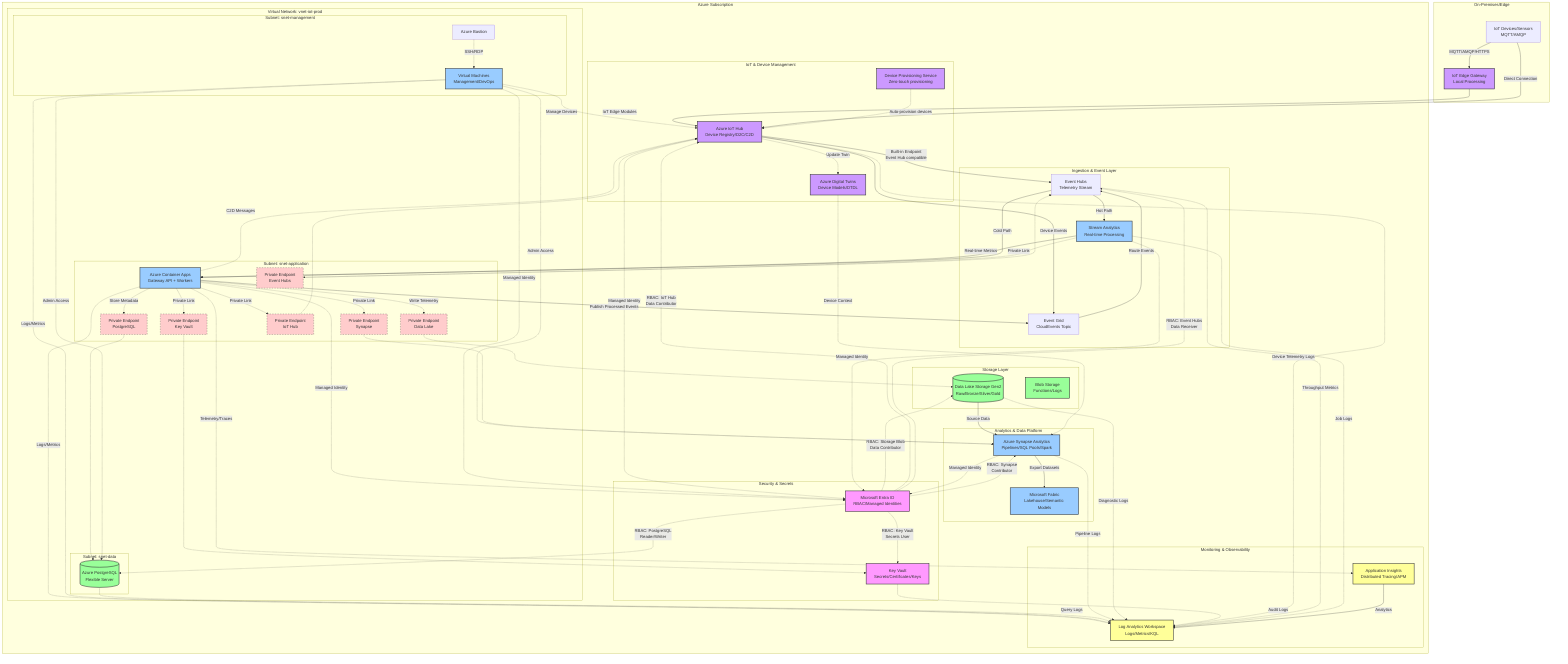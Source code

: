 graph TB
    subgraph "On-Premises/Edge"
        IoT[IoT Devices/Sensors<br/>MQTT/AMQP]
        EdgeGateway[IoT Edge Gateway<br/>Local Processing]
    end

    subgraph "Azure Subscription"
        subgraph "Virtual Network: vnet-iot-prod"
            subgraph "Subnet: snet-management"
                VM[Virtual Machines<br/>Management/DevOps]
                Bastion[Azure Bastion]
            end

            subgraph "Subnet: snet-application"
                ACA[Azure Container Apps<br/>Gateway API + Workers]
                PE_KV[Private Endpoint<br/>Key Vault]
                PE_ADLS[Private Endpoint<br/>Data Lake]
                PE_PG[Private Endpoint<br/>PostgreSQL]
                PE_SYN[Private Endpoint<br/>Synapse]
                PE_IOT[Private Endpoint<br/>IoT Hub]
                PE_EH[Private Endpoint<br/>Event Hubs]
            end

            subgraph "Subnet: snet-data"
                Postgres[(Azure PostgreSQL<br/>Flexible Server)]
            end
        end

        subgraph "IoT & Device Management"
            IoTHub[Azure IoT Hub<br/>Device Registry/D2C/C2D]
            DPS[Device Provisioning Service<br/>Zero-touch provisioning]
            DigitalTwins[Azure Digital Twins<br/>Device Models/DTDL]
        end

        subgraph "Ingestion & Event Layer"
            EG[Event Grid<br/>CloudEvents Topic]
            EventHub[Event Hubs<br/>Telemetry Stream]
            StreamAnalytics[Stream Analytics<br/>Real-time Processing]
        end

        subgraph "Storage Layer"
            ADLS[(Data Lake Storage Gen2<br/>Raw/Bronze/Silver/Gold)]
            Blob[Blob Storage<br/>Functions/Logs]
        end

        subgraph "Analytics & Data Platform"
            Synapse[Azure Synapse Analytics<br/>Pipelines/SQL Pools/Spark]
            Fabric[Microsoft Fabric<br/>Lakehouse/Semantic Models]
        end

        subgraph "Security & Secrets"
            KV[Key Vault<br/>Secrets/Certificates/Keys]
            EntraID[Microsoft Entra ID<br/>RBAC/Managed Identities]
        end

        subgraph "Monitoring & Observability"
            LA[Log Analytics Workspace<br/>Logs/Metrics/KQL]
            AppInsights[Application Insights<br/>Distributed Tracing/APM]
        end
    end

    %% Data Flow - IoT Device Ingestion
    IoT -->|MQTT/AMQP/HTTPS| EdgeGateway
    EdgeGateway -->|IoT Edge Modules| IoTHub
    IoT -->|Direct Connection| IoTHub
    DPS -.->|Auto-provision devices| IoTHub
    IoTHub -->|Built-in Endpoint<br/>Event Hub compatible| EventHub
    IoTHub -->|Device Events| EG
    IoTHub -.->|Update Twin| DigitalTwins

    %% Stream Processing
    EventHub -->|Hot Path| StreamAnalytics
    StreamAnalytics -->|Real-time Metrics| ACA
    EventHub -->|Cold Path| ACA

    %% Application Layer
    ACA -->|Publish Processed Events| EG
    EG -->|Route Events| EventHub
    ACA -.->|Write Telemetry| PE_ADLS
    PE_ADLS -.-> ADLS
    ACA -.->|Store Metadata| PE_PG
    PE_PG -.-> Postgres

    %% Analytics Pipeline
    ADLS -->|Source Data| Synapse
    Synapse -->|Export Datasets| Fabric
    DigitalTwins -.->|Device Context| Synapse

    %% Management Access
    Bastion -.->|SSH/RDP| VM
    VM -.->|Admin Access| Postgres
    VM -.->|Admin Access| Synapse

    %% Security & Identity (Managed Identity flows)
    ACA -.->|Managed Identity| EntraID
    VM -.->|Managed Identity| EntraID
    Synapse -.->|Managed Identity| EntraID
    IoTHub -.->|Managed Identity| EntraID
    StreamAnalytics -.->|Managed Identity| EntraID

    %% Private Endpoint Connections
    ACA -.->|Private Link| PE_KV
    PE_KV -.-> KV
    ACA -.->|Private Link| PE_SYN
    PE_SYN -.-> Synapse
    ACA -.->|Private Link| PE_IOT
    PE_IOT -.-> IoTHub
    StreamAnalytics -.->|Private Link| PE_EH
    PE_EH -.-> EventHub

    %% RBAC Assignments via Managed Identity
    EntraID -.->|RBAC: Storage Blob<br/>Data Contributor| ADLS
    EntraID -.->|RBAC: Key Vault<br/>Secrets User| KV
    EntraID -.->|RBAC: PostgreSQL<br/>Reader/Writer| Postgres
    EntraID -.->|RBAC: Synapse<br/>Contributor| Synapse
    EntraID -.->|RBAC: IoT Hub<br/>Data Contributor| IoTHub
    EntraID -.->|RBAC: Event Hubs<br/>Data Receiver| EventHub

    %% Monitoring & Observability
    ACA -.->|Logs/Metrics| LA
    VM -.->|Logs/Metrics| LA
    Postgres -.->|Query Logs| LA
    Synapse -.->|Pipeline Logs| LA
    ADLS -.->|Diagnostic Logs| LA
    KV -.->|Audit Logs| LA
    IoTHub -.->|Device Telemetry Logs| LA
    EventHub -.->|Throughput Metrics| LA
    StreamAnalytics -.->|Job Logs| LA

    ACA -.->|Telemetry/Traces| AppInsights
    AppInsights -->|Analytics| LA

    %% Device Management
    VM -.->|Manage Devices| IoTHub
    ACA -.->|C2D Messages| IoTHub

    %% Styling
    classDef security fill:#f9f,stroke:#333,stroke-width:2px
    classDef monitoring fill:#ff9,stroke:#333,stroke-width:2px
    classDef compute fill:#9cf,stroke:#333,stroke-width:2px
    classDef storage fill:#9f9,stroke:#333,stroke-width:2px
    classDef iot fill:#c9f,stroke:#333,stroke-width:2px
    classDef network fill:#fcc,stroke:#333,stroke-width:1px,stroke-dasharray: 5 5

    class KV,EntraID security
    class LA,AppInsights monitoring
    class ACA,VM,Synapse,Fabric,StreamAnalytics compute
    class ADLS,Blob,Postgres storage
    class IoTHub,DPS,DigitalTwins,EdgeGateway iot
    class PE_KV,PE_ADLS,PE_PG,PE_SYN,PE_IOT,PE_EH network